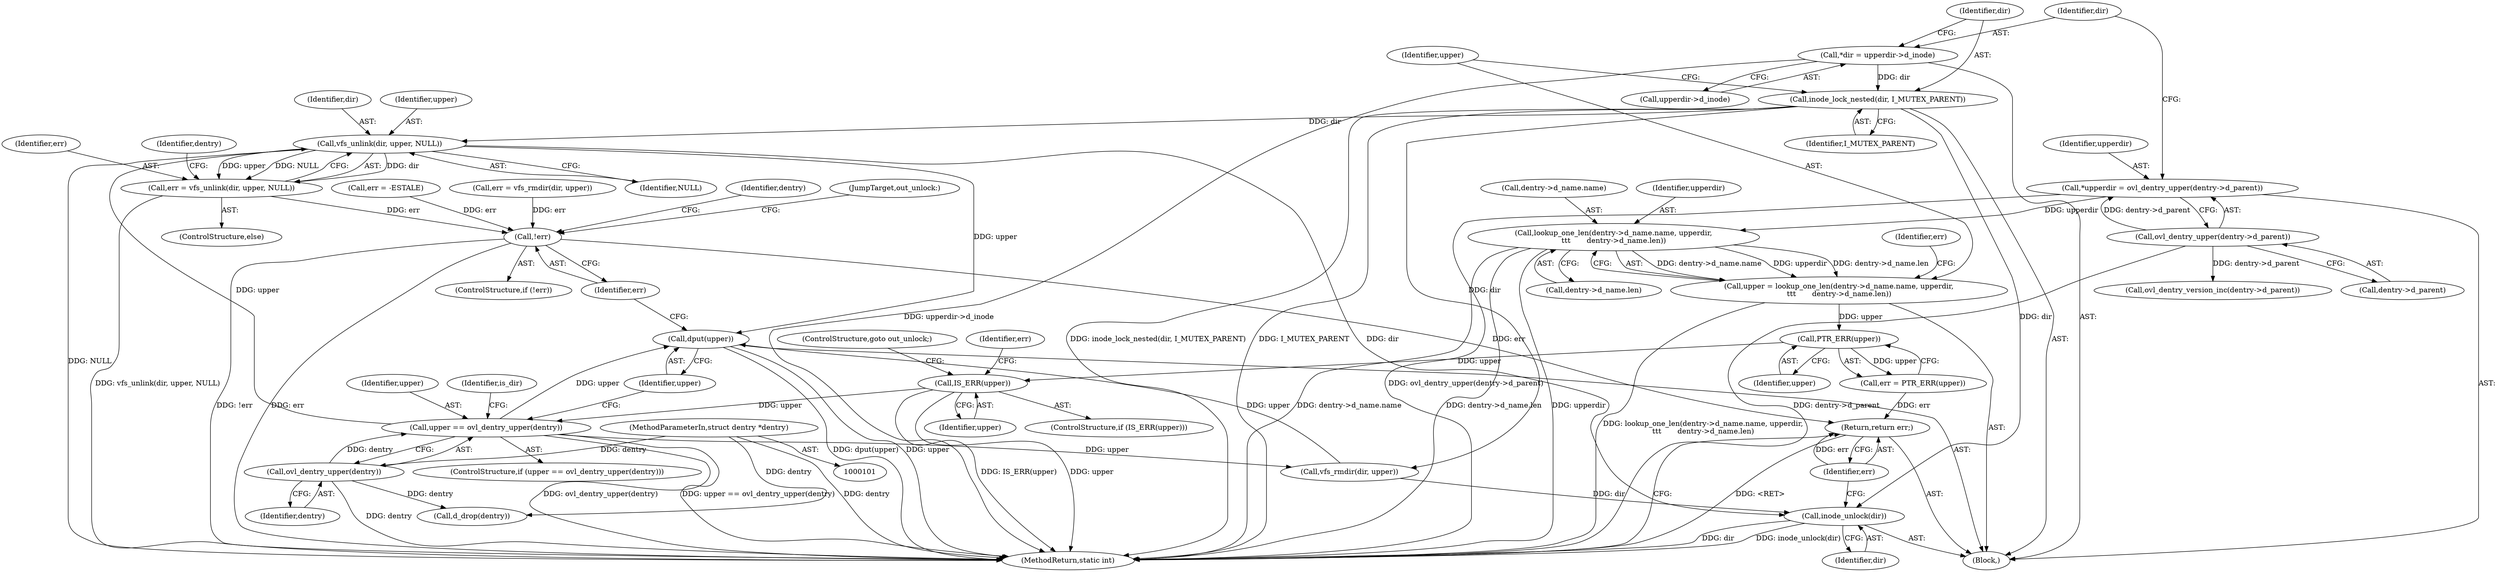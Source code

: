 digraph "0_linux_11f3710417d026ea2f4fcf362d866342c5274185@API" {
"1000165" [label="(Call,vfs_unlink(dir, upper, NULL))"];
"1000120" [label="(Call,inode_lock_nested(dir, I_MUTEX_PARENT))"];
"1000113" [label="(Call,*dir = upperdir->d_inode)"];
"1000150" [label="(Call,upper == ovl_dentry_upper(dentry))"];
"1000142" [label="(Call,IS_ERR(upper))"];
"1000139" [label="(Call,PTR_ERR(upper))"];
"1000123" [label="(Call,upper = lookup_one_len(dentry->d_name.name, upperdir,\n\t\t\t       dentry->d_name.len))"];
"1000125" [label="(Call,lookup_one_len(dentry->d_name.name, upperdir,\n\t\t\t       dentry->d_name.len))"];
"1000106" [label="(Call,*upperdir = ovl_dentry_upper(dentry->d_parent))"];
"1000108" [label="(Call,ovl_dentry_upper(dentry->d_parent))"];
"1000152" [label="(Call,ovl_dentry_upper(dentry))"];
"1000102" [label="(MethodParameterIn,struct dentry *dentry)"];
"1000163" [label="(Call,err = vfs_unlink(dir, upper, NULL))"];
"1000176" [label="(Call,!err)"];
"1000183" [label="(Return,return err;)"];
"1000173" [label="(Call,dput(upper))"];
"1000181" [label="(Call,inode_unlock(dir))"];
"1000185" [label="(MethodReturn,static int)"];
"1000166" [label="(Identifier,dir)"];
"1000157" [label="(Call,err = vfs_rmdir(dir, upper))"];
"1000104" [label="(Block,)"];
"1000138" [label="(Identifier,err)"];
"1000150" [label="(Call,upper == ovl_dentry_upper(dentry))"];
"1000163" [label="(Call,err = vfs_unlink(dir, upper, NULL))"];
"1000156" [label="(Identifier,is_dir)"];
"1000146" [label="(Identifier,err)"];
"1000115" [label="(Call,upperdir->d_inode)"];
"1000142" [label="(Call,IS_ERR(upper))"];
"1000175" [label="(ControlStructure,if (!err))"];
"1000132" [label="(Call,dentry->d_name.len)"];
"1000162" [label="(ControlStructure,else)"];
"1000122" [label="(Identifier,I_MUTEX_PARENT)"];
"1000176" [label="(Call,!err)"];
"1000108" [label="(Call,ovl_dentry_upper(dentry->d_parent))"];
"1000177" [label="(Identifier,err)"];
"1000169" [label="(Call,ovl_dentry_version_inc(dentry->d_parent))"];
"1000179" [label="(Identifier,dentry)"];
"1000109" [label="(Call,dentry->d_parent)"];
"1000107" [label="(Identifier,upperdir)"];
"1000125" [label="(Call,lookup_one_len(dentry->d_name.name, upperdir,\n\t\t\t       dentry->d_name.len))"];
"1000165" [label="(Call,vfs_unlink(dir, upper, NULL))"];
"1000168" [label="(Identifier,NULL)"];
"1000143" [label="(Identifier,upper)"];
"1000140" [label="(Identifier,upper)"];
"1000181" [label="(Call,inode_unlock(dir))"];
"1000167" [label="(Identifier,upper)"];
"1000159" [label="(Call,vfs_rmdir(dir, upper))"];
"1000131" [label="(Identifier,upperdir)"];
"1000174" [label="(Identifier,upper)"];
"1000149" [label="(ControlStructure,if (upper == ovl_dentry_upper(dentry)))"];
"1000121" [label="(Identifier,dir)"];
"1000102" [label="(MethodParameterIn,struct dentry *dentry)"];
"1000164" [label="(Identifier,err)"];
"1000184" [label="(Identifier,err)"];
"1000178" [label="(Call,d_drop(dentry))"];
"1000182" [label="(Identifier,dir)"];
"1000113" [label="(Call,*dir = upperdir->d_inode)"];
"1000141" [label="(ControlStructure,if (IS_ERR(upper)))"];
"1000173" [label="(Call,dput(upper))"];
"1000114" [label="(Identifier,dir)"];
"1000153" [label="(Identifier,dentry)"];
"1000151" [label="(Identifier,upper)"];
"1000126" [label="(Call,dentry->d_name.name)"];
"1000180" [label="(JumpTarget,out_unlock:)"];
"1000145" [label="(Call,err = -ESTALE)"];
"1000183" [label="(Return,return err;)"];
"1000152" [label="(Call,ovl_dentry_upper(dentry))"];
"1000139" [label="(Call,PTR_ERR(upper))"];
"1000120" [label="(Call,inode_lock_nested(dir, I_MUTEX_PARENT))"];
"1000106" [label="(Call,*upperdir = ovl_dentry_upper(dentry->d_parent))"];
"1000144" [label="(ControlStructure,goto out_unlock;)"];
"1000137" [label="(Call,err = PTR_ERR(upper))"];
"1000171" [label="(Identifier,dentry)"];
"1000123" [label="(Call,upper = lookup_one_len(dentry->d_name.name, upperdir,\n\t\t\t       dentry->d_name.len))"];
"1000124" [label="(Identifier,upper)"];
"1000165" -> "1000163"  [label="AST: "];
"1000165" -> "1000168"  [label="CFG: "];
"1000166" -> "1000165"  [label="AST: "];
"1000167" -> "1000165"  [label="AST: "];
"1000168" -> "1000165"  [label="AST: "];
"1000163" -> "1000165"  [label="CFG: "];
"1000165" -> "1000185"  [label="DDG: NULL"];
"1000165" -> "1000163"  [label="DDG: dir"];
"1000165" -> "1000163"  [label="DDG: upper"];
"1000165" -> "1000163"  [label="DDG: NULL"];
"1000120" -> "1000165"  [label="DDG: dir"];
"1000150" -> "1000165"  [label="DDG: upper"];
"1000165" -> "1000173"  [label="DDG: upper"];
"1000165" -> "1000181"  [label="DDG: dir"];
"1000120" -> "1000104"  [label="AST: "];
"1000120" -> "1000122"  [label="CFG: "];
"1000121" -> "1000120"  [label="AST: "];
"1000122" -> "1000120"  [label="AST: "];
"1000124" -> "1000120"  [label="CFG: "];
"1000120" -> "1000185"  [label="DDG: inode_lock_nested(dir, I_MUTEX_PARENT)"];
"1000120" -> "1000185"  [label="DDG: I_MUTEX_PARENT"];
"1000113" -> "1000120"  [label="DDG: dir"];
"1000120" -> "1000159"  [label="DDG: dir"];
"1000120" -> "1000181"  [label="DDG: dir"];
"1000113" -> "1000104"  [label="AST: "];
"1000113" -> "1000115"  [label="CFG: "];
"1000114" -> "1000113"  [label="AST: "];
"1000115" -> "1000113"  [label="AST: "];
"1000121" -> "1000113"  [label="CFG: "];
"1000113" -> "1000185"  [label="DDG: upperdir->d_inode"];
"1000150" -> "1000149"  [label="AST: "];
"1000150" -> "1000152"  [label="CFG: "];
"1000151" -> "1000150"  [label="AST: "];
"1000152" -> "1000150"  [label="AST: "];
"1000156" -> "1000150"  [label="CFG: "];
"1000174" -> "1000150"  [label="CFG: "];
"1000150" -> "1000185"  [label="DDG: ovl_dentry_upper(dentry)"];
"1000150" -> "1000185"  [label="DDG: upper == ovl_dentry_upper(dentry)"];
"1000142" -> "1000150"  [label="DDG: upper"];
"1000152" -> "1000150"  [label="DDG: dentry"];
"1000150" -> "1000159"  [label="DDG: upper"];
"1000150" -> "1000173"  [label="DDG: upper"];
"1000142" -> "1000141"  [label="AST: "];
"1000142" -> "1000143"  [label="CFG: "];
"1000143" -> "1000142"  [label="AST: "];
"1000144" -> "1000142"  [label="CFG: "];
"1000146" -> "1000142"  [label="CFG: "];
"1000142" -> "1000185"  [label="DDG: IS_ERR(upper)"];
"1000142" -> "1000185"  [label="DDG: upper"];
"1000139" -> "1000142"  [label="DDG: upper"];
"1000139" -> "1000137"  [label="AST: "];
"1000139" -> "1000140"  [label="CFG: "];
"1000140" -> "1000139"  [label="AST: "];
"1000137" -> "1000139"  [label="CFG: "];
"1000139" -> "1000137"  [label="DDG: upper"];
"1000123" -> "1000139"  [label="DDG: upper"];
"1000123" -> "1000104"  [label="AST: "];
"1000123" -> "1000125"  [label="CFG: "];
"1000124" -> "1000123"  [label="AST: "];
"1000125" -> "1000123"  [label="AST: "];
"1000138" -> "1000123"  [label="CFG: "];
"1000123" -> "1000185"  [label="DDG: lookup_one_len(dentry->d_name.name, upperdir,\n\t\t\t       dentry->d_name.len)"];
"1000125" -> "1000123"  [label="DDG: dentry->d_name.name"];
"1000125" -> "1000123"  [label="DDG: upperdir"];
"1000125" -> "1000123"  [label="DDG: dentry->d_name.len"];
"1000125" -> "1000132"  [label="CFG: "];
"1000126" -> "1000125"  [label="AST: "];
"1000131" -> "1000125"  [label="AST: "];
"1000132" -> "1000125"  [label="AST: "];
"1000125" -> "1000185"  [label="DDG: dentry->d_name.name"];
"1000125" -> "1000185"  [label="DDG: dentry->d_name.len"];
"1000125" -> "1000185"  [label="DDG: upperdir"];
"1000106" -> "1000125"  [label="DDG: upperdir"];
"1000106" -> "1000104"  [label="AST: "];
"1000106" -> "1000108"  [label="CFG: "];
"1000107" -> "1000106"  [label="AST: "];
"1000108" -> "1000106"  [label="AST: "];
"1000114" -> "1000106"  [label="CFG: "];
"1000106" -> "1000185"  [label="DDG: ovl_dentry_upper(dentry->d_parent)"];
"1000108" -> "1000106"  [label="DDG: dentry->d_parent"];
"1000108" -> "1000109"  [label="CFG: "];
"1000109" -> "1000108"  [label="AST: "];
"1000108" -> "1000185"  [label="DDG: dentry->d_parent"];
"1000108" -> "1000169"  [label="DDG: dentry->d_parent"];
"1000152" -> "1000153"  [label="CFG: "];
"1000153" -> "1000152"  [label="AST: "];
"1000152" -> "1000185"  [label="DDG: dentry"];
"1000102" -> "1000152"  [label="DDG: dentry"];
"1000152" -> "1000178"  [label="DDG: dentry"];
"1000102" -> "1000101"  [label="AST: "];
"1000102" -> "1000185"  [label="DDG: dentry"];
"1000102" -> "1000178"  [label="DDG: dentry"];
"1000163" -> "1000162"  [label="AST: "];
"1000164" -> "1000163"  [label="AST: "];
"1000171" -> "1000163"  [label="CFG: "];
"1000163" -> "1000185"  [label="DDG: vfs_unlink(dir, upper, NULL)"];
"1000163" -> "1000176"  [label="DDG: err"];
"1000176" -> "1000175"  [label="AST: "];
"1000176" -> "1000177"  [label="CFG: "];
"1000177" -> "1000176"  [label="AST: "];
"1000179" -> "1000176"  [label="CFG: "];
"1000180" -> "1000176"  [label="CFG: "];
"1000176" -> "1000185"  [label="DDG: !err"];
"1000176" -> "1000185"  [label="DDG: err"];
"1000157" -> "1000176"  [label="DDG: err"];
"1000145" -> "1000176"  [label="DDG: err"];
"1000176" -> "1000183"  [label="DDG: err"];
"1000183" -> "1000104"  [label="AST: "];
"1000183" -> "1000184"  [label="CFG: "];
"1000184" -> "1000183"  [label="AST: "];
"1000185" -> "1000183"  [label="CFG: "];
"1000183" -> "1000185"  [label="DDG: <RET>"];
"1000184" -> "1000183"  [label="DDG: err"];
"1000137" -> "1000183"  [label="DDG: err"];
"1000173" -> "1000104"  [label="AST: "];
"1000173" -> "1000174"  [label="CFG: "];
"1000174" -> "1000173"  [label="AST: "];
"1000177" -> "1000173"  [label="CFG: "];
"1000173" -> "1000185"  [label="DDG: dput(upper)"];
"1000173" -> "1000185"  [label="DDG: upper"];
"1000159" -> "1000173"  [label="DDG: upper"];
"1000181" -> "1000104"  [label="AST: "];
"1000181" -> "1000182"  [label="CFG: "];
"1000182" -> "1000181"  [label="AST: "];
"1000184" -> "1000181"  [label="CFG: "];
"1000181" -> "1000185"  [label="DDG: inode_unlock(dir)"];
"1000181" -> "1000185"  [label="DDG: dir"];
"1000159" -> "1000181"  [label="DDG: dir"];
}

